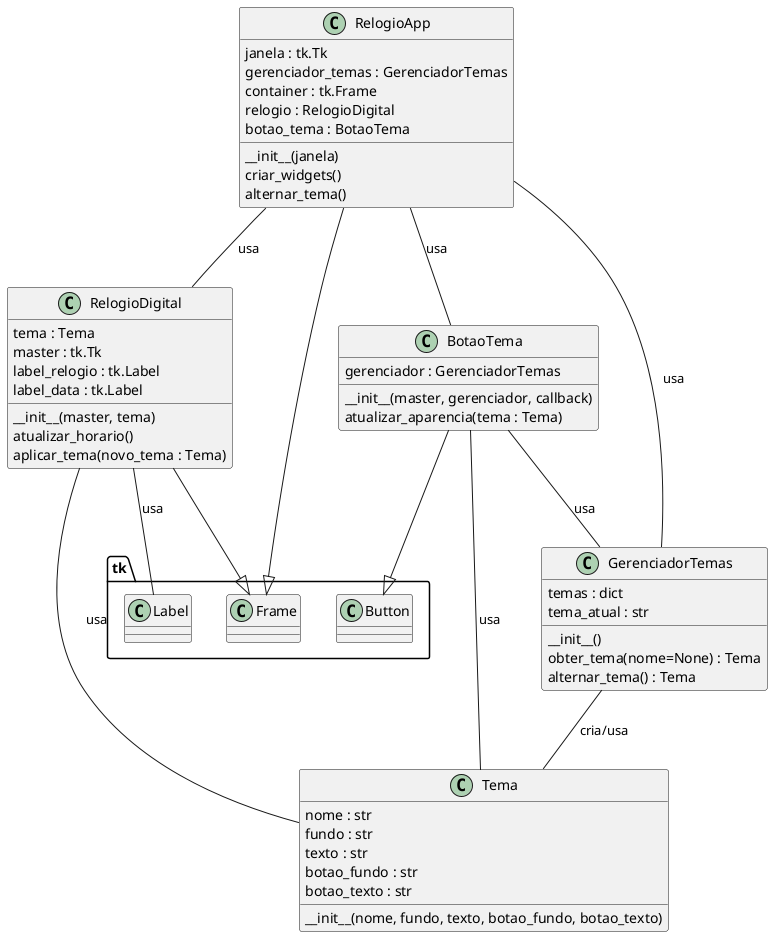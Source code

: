 @startuml
class Tema {
    nome : str
    fundo : str
    texto : str
    botao_fundo : str
    botao_texto : str
    __init__(nome, fundo, texto, botao_fundo, botao_texto)
}

class RelogioDigital {
    tema : Tema
    master : tk.Tk
    label_relogio : tk.Label
    label_data : tk.Label
    __init__(master, tema)
    atualizar_horario()
    aplicar_tema(novo_tema : Tema)
}

class GerenciadorTemas {
    temas : dict
    tema_atual : str
    __init__()
    obter_tema(nome=None) : Tema
    alternar_tema() : Tema
}

class BotaoTema {
    gerenciador : GerenciadorTemas
    __init__(master, gerenciador, callback)
    atualizar_aparencia(tema : Tema)
}

class RelogioApp {
    janela : tk.Tk
    gerenciador_temas : GerenciadorTemas
    container : tk.Frame
    relogio : RelogioDigital
    botao_tema : BotaoTema
    __init__(janela)
    criar_widgets()
    alternar_tema()
}

RelogioDigital -- Tema : usa
RelogioDigital -- tk.Label : usa
GerenciadorTemas -- Tema : cria/usa
BotaoTema -- GerenciadorTemas : usa
BotaoTema -- Tema : usa
RelogioApp -- GerenciadorTemas : usa
RelogioApp -- RelogioDigital : usa
RelogioApp -- BotaoTema : usa
RelogioDigital --|> tk.Frame
BotaoTema --|> tk.Button
RelogioApp --|> tk.Frame

@enduml